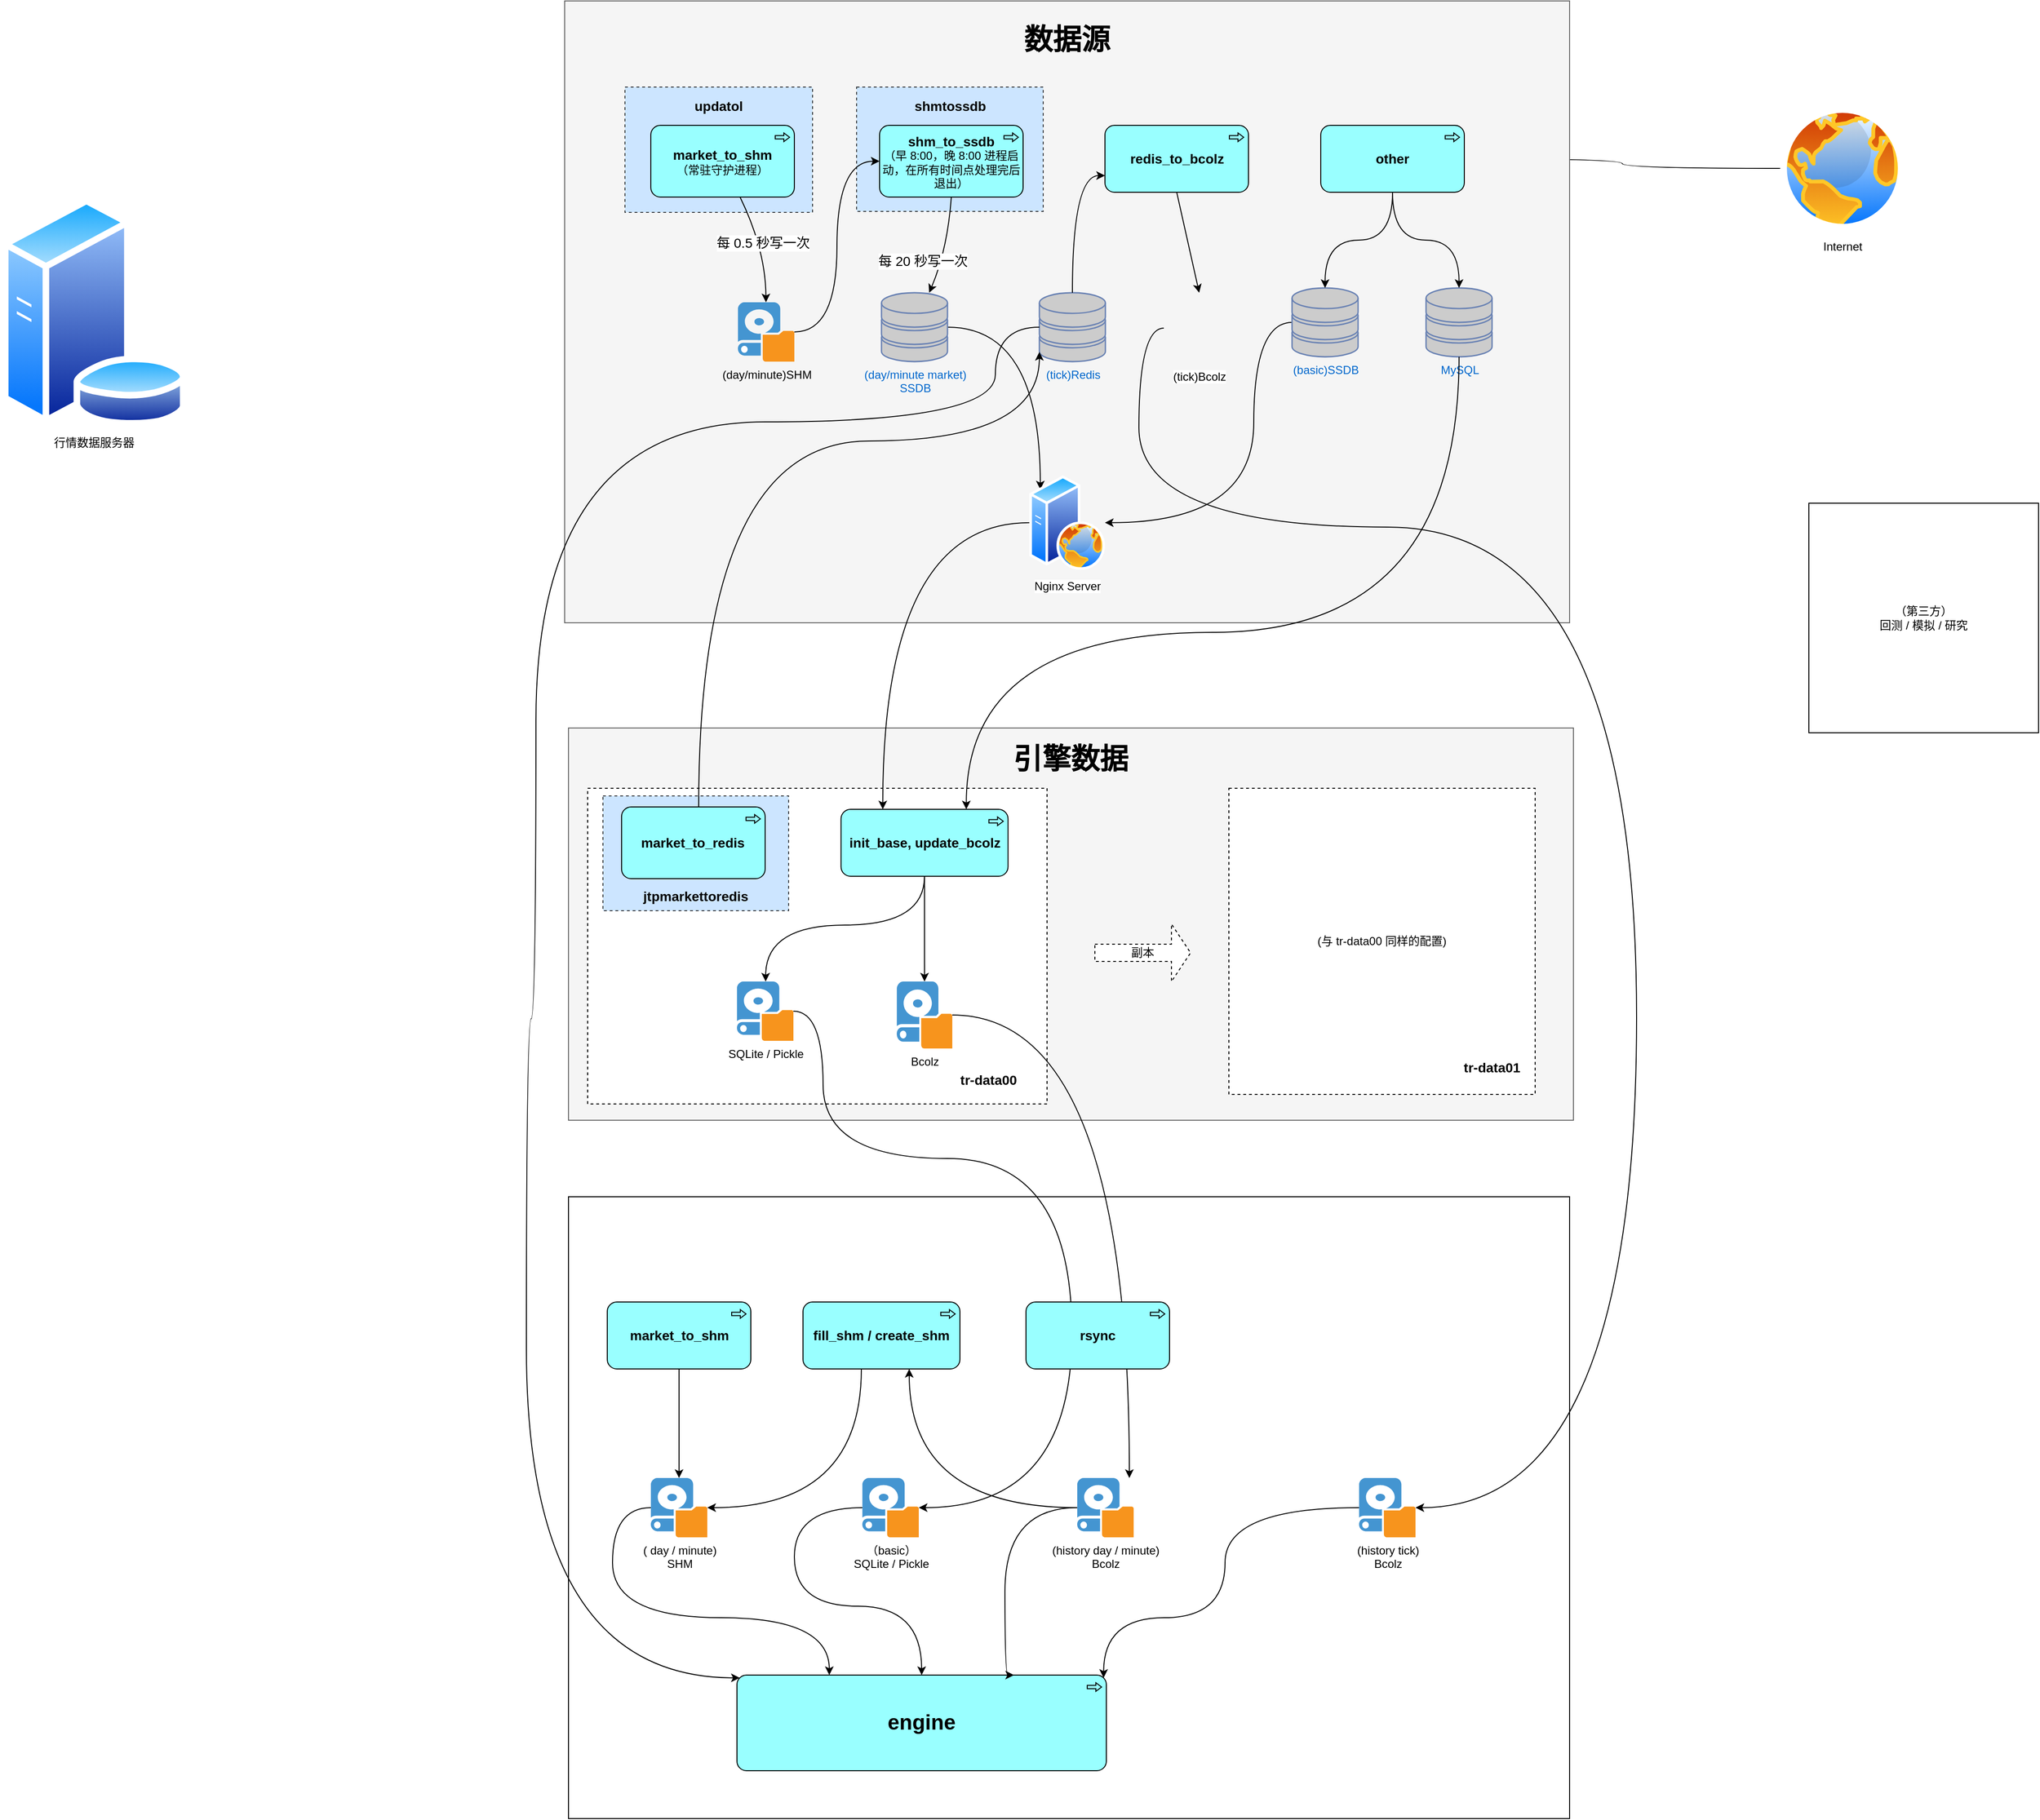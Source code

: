 <mxfile version="13.7.1" type="github">
  <diagram id="fS4oJLE-A3l-cCfl-SCH" name="第 1 页">
    <mxGraphModel dx="2331" dy="1861" grid="1" gridSize="10" guides="1" tooltips="1" connect="1" arrows="1" fold="1" page="1" pageScale="1" pageWidth="827" pageHeight="1169" math="0" shadow="0">
      <root>
        <mxCell id="0" />
        <mxCell id="1" parent="0" />
        <mxCell id="JKtVsh7TqP8X3cLODxb8-172" value="" style="rounded=0;whiteSpace=wrap;html=1;glass=0;sketch=0;gradientColor=#ffffff;" parent="1" vertex="1">
          <mxGeometry x="14" y="1240" width="1046" height="650" as="geometry" />
        </mxCell>
        <mxCell id="JKtVsh7TqP8X3cLODxb8-2" value="行情数据服务器" style="aspect=fixed;perimeter=ellipsePerimeter;html=1;align=center;shadow=0;dashed=0;spacingTop=3;image;image=img/lib/active_directory/database_server.svg;" parent="1" vertex="1">
          <mxGeometry x="-580" y="195" width="196.8" height="240" as="geometry" />
        </mxCell>
        <mxCell id="JKtVsh7TqP8X3cLODxb8-10" value="（第三方）&lt;br&gt;回测 / 模拟 / 研究" style="whiteSpace=wrap;html=1;aspect=fixed;" parent="1" vertex="1">
          <mxGeometry x="1310" y="515" width="240" height="240" as="geometry" />
        </mxCell>
        <mxCell id="JKtVsh7TqP8X3cLODxb8-138" style="edgeStyle=orthogonalEdgeStyle;curved=1;sketch=0;orthogonalLoop=1;jettySize=auto;html=1;entryX=1;entryY=0.5;entryDx=0;entryDy=0;entryPerimeter=0;strokeWidth=1;" parent="1" source="JKtVsh7TqP8X3cLODxb8-57" target="JKtVsh7TqP8X3cLODxb8-59" edge="1">
          <mxGeometry relative="1" as="geometry" />
        </mxCell>
        <mxCell id="JKtVsh7TqP8X3cLODxb8-57" value="Internet" style="aspect=fixed;perimeter=ellipsePerimeter;html=1;align=center;shadow=0;dashed=0;spacingTop=3;image;image=img/lib/active_directory/internet_globe.svg;glass=0;sketch=0;" parent="1" vertex="1">
          <mxGeometry x="1280" y="100" width="130" height="130" as="geometry" />
        </mxCell>
        <mxCell id="JKtVsh7TqP8X3cLODxb8-228" style="edgeStyle=orthogonalEdgeStyle;curved=1;sketch=0;orthogonalLoop=1;jettySize=auto;html=1;entryX=1;entryY=0;entryDx=-2.9;entryDy=2.9;entryPerimeter=0;strokeWidth=1;" parent="1" source="JKtVsh7TqP8X3cLODxb8-88" target="JKtVsh7TqP8X3cLODxb8-90" edge="1">
          <mxGeometry relative="1" as="geometry">
            <Array as="points">
              <mxPoint x="700" y="1565" />
              <mxPoint x="700" y="1680" />
              <mxPoint x="573" y="1680" />
            </Array>
          </mxGeometry>
        </mxCell>
        <mxCell id="JKtVsh7TqP8X3cLODxb8-88" value="(history tick)&lt;br&gt;Bcolz" style="shadow=0;dashed=0;html=1;strokeColor=none;fillColor=#4495D1;labelPosition=center;verticalLabelPosition=bottom;verticalAlign=top;align=center;outlineConnect=0;shape=mxgraph.veeam.local_disk;" parent="1" vertex="1">
          <mxGeometry x="840" y="1534" width="59" height="62" as="geometry" />
        </mxCell>
        <mxCell id="JKtVsh7TqP8X3cLODxb8-90" value="&lt;b&gt;&lt;font style=&quot;font-size: 22px&quot;&gt;engine&lt;/font&gt;&lt;/b&gt;" style="html=1;outlineConnect=0;whiteSpace=wrap;fillColor=#99ffff;shape=mxgraph.archimate3.application;appType=proc;archiType=rounded;" parent="1" vertex="1">
          <mxGeometry x="190" y="1740" width="386" height="100" as="geometry" />
        </mxCell>
        <mxCell id="JKtVsh7TqP8X3cLODxb8-164" value="" style="group" parent="1" vertex="1" connectable="0">
          <mxGeometry x="14" y="755" width="1050" height="410" as="geometry" />
        </mxCell>
        <mxCell id="JKtVsh7TqP8X3cLODxb8-142" value="" style="group;" parent="JKtVsh7TqP8X3cLODxb8-164" vertex="1" connectable="0">
          <mxGeometry width="1050" height="410" as="geometry" />
        </mxCell>
        <mxCell id="JKtVsh7TqP8X3cLODxb8-120" value="" style="rounded=0;whiteSpace=wrap;html=1;glass=0;sketch=0;fillColor=#f5f5f5;strokeColor=#666666;fontColor=#333333;" parent="JKtVsh7TqP8X3cLODxb8-142" vertex="1">
          <mxGeometry y="-5" width="1050" height="410" as="geometry" />
        </mxCell>
        <mxCell id="JKtVsh7TqP8X3cLODxb8-123" value="" style="rounded=0;whiteSpace=wrap;html=1;glass=0;dashed=1;sketch=0;" parent="JKtVsh7TqP8X3cLODxb8-142" vertex="1">
          <mxGeometry x="20" y="58" width="480" height="330" as="geometry" />
        </mxCell>
        <mxCell id="JKtVsh7TqP8X3cLODxb8-149" value="" style="rounded=0;whiteSpace=wrap;html=1;glass=0;dashed=1;sketch=0;fillColor=#cce5ff;strokeColor=#36393d;" parent="JKtVsh7TqP8X3cLODxb8-142" vertex="1">
          <mxGeometry x="36" y="66" width="194" height="120" as="geometry" />
        </mxCell>
        <mxCell id="JKtVsh7TqP8X3cLODxb8-72" value="Bcolz" style="shadow=0;dashed=0;html=1;strokeColor=none;fillColor=#4495D1;labelPosition=center;verticalLabelPosition=bottom;verticalAlign=top;align=center;outlineConnect=0;shape=mxgraph.veeam.local_disk;" parent="JKtVsh7TqP8X3cLODxb8-142" vertex="1">
          <mxGeometry x="343" y="260" width="58" height="70" as="geometry" />
        </mxCell>
        <mxCell id="JKtVsh7TqP8X3cLODxb8-78" value="SQLite / Pickle" style="shadow=0;dashed=0;html=1;strokeColor=none;fillColor=#4495D1;labelPosition=center;verticalLabelPosition=bottom;verticalAlign=top;align=center;outlineConnect=0;shape=mxgraph.veeam.local_disk;" parent="JKtVsh7TqP8X3cLODxb8-142" vertex="1">
          <mxGeometry x="176" y="260" width="59" height="62" as="geometry" />
        </mxCell>
        <mxCell id="JKtVsh7TqP8X3cLODxb8-124" value="&lt;b&gt;&lt;font style=&quot;font-size: 14px&quot;&gt;tr-data00&lt;/font&gt;&lt;/b&gt;" style="text;html=1;strokeColor=none;fillColor=none;align=center;verticalAlign=middle;whiteSpace=wrap;rounded=0;glass=0;sketch=0;" parent="JKtVsh7TqP8X3cLODxb8-142" vertex="1">
          <mxGeometry x="404" y="352" width="70" height="22" as="geometry" />
        </mxCell>
        <mxCell id="JKtVsh7TqP8X3cLODxb8-125" value="(与 tr-data00 同样的配置)" style="rounded=0;whiteSpace=wrap;html=1;glass=0;sketch=0;dashed=1;" parent="JKtVsh7TqP8X3cLODxb8-142" vertex="1">
          <mxGeometry x="690" y="58" width="320" height="320" as="geometry" />
        </mxCell>
        <mxCell id="JKtVsh7TqP8X3cLODxb8-126" value="&lt;b&gt;&lt;font style=&quot;font-size: 14px&quot;&gt;tr-data01&lt;/font&gt;&lt;/b&gt;" style="text;html=1;strokeColor=none;fillColor=none;align=center;verticalAlign=middle;whiteSpace=wrap;rounded=0;glass=0;dashed=1;sketch=0;" parent="JKtVsh7TqP8X3cLODxb8-142" vertex="1">
          <mxGeometry x="930" y="340" width="70" height="20" as="geometry" />
        </mxCell>
        <mxCell id="JKtVsh7TqP8X3cLODxb8-127" value="副本" style="shape=singleArrow;whiteSpace=wrap;html=1;glass=0;dashed=1;sketch=0;" parent="JKtVsh7TqP8X3cLODxb8-142" vertex="1">
          <mxGeometry x="550" y="200" width="100" height="60" as="geometry" />
        </mxCell>
        <mxCell id="JKtVsh7TqP8X3cLODxb8-122" style="edgeStyle=orthogonalEdgeStyle;curved=1;sketch=0;orthogonalLoop=1;jettySize=auto;html=1;strokeWidth=1;" parent="JKtVsh7TqP8X3cLODxb8-142" source="JKtVsh7TqP8X3cLODxb8-20" target="JKtVsh7TqP8X3cLODxb8-72" edge="1">
          <mxGeometry relative="1" as="geometry" />
        </mxCell>
        <mxCell id="JKtVsh7TqP8X3cLODxb8-19" value="&lt;b&gt;&lt;font style=&quot;font-size: 14px&quot;&gt;market_to_redis&lt;/font&gt;&lt;/b&gt;" style="html=1;outlineConnect=0;whiteSpace=wrap;fillColor=#99ffff;shape=mxgraph.archimate3.application;appType=proc;archiType=rounded;" parent="JKtVsh7TqP8X3cLODxb8-142" vertex="1">
          <mxGeometry x="55.46" y="77.5" width="150" height="75" as="geometry" />
        </mxCell>
        <mxCell id="JKtVsh7TqP8X3cLODxb8-148" style="edgeStyle=orthogonalEdgeStyle;curved=1;sketch=0;orthogonalLoop=1;jettySize=auto;html=1;strokeWidth=1;" parent="JKtVsh7TqP8X3cLODxb8-142" source="JKtVsh7TqP8X3cLODxb8-20" target="JKtVsh7TqP8X3cLODxb8-78" edge="1">
          <mxGeometry relative="1" as="geometry">
            <Array as="points">
              <mxPoint x="372" y="201" />
              <mxPoint x="206" y="201" />
            </Array>
          </mxGeometry>
        </mxCell>
        <mxCell id="JKtVsh7TqP8X3cLODxb8-20" value="&lt;b&gt;&lt;font style=&quot;font-size: 14px&quot;&gt;init_base, update_bcolz&lt;/font&gt;&lt;/b&gt;" style="html=1;outlineConnect=0;whiteSpace=wrap;fillColor=#99ffff;shape=mxgraph.archimate3.application;appType=proc;archiType=rounded;" parent="JKtVsh7TqP8X3cLODxb8-142" vertex="1">
          <mxGeometry x="284.73" y="80" width="174.54" height="70" as="geometry" />
        </mxCell>
        <mxCell id="JKtVsh7TqP8X3cLODxb8-146" value="&lt;b&gt;&lt;font style=&quot;font-size: 30px&quot;&gt;引擎数据&lt;/font&gt;&lt;/b&gt;" style="text;html=1;strokeColor=none;fillColor=none;align=center;verticalAlign=middle;whiteSpace=wrap;rounded=0;glass=0;dashed=1;sketch=0;" parent="JKtVsh7TqP8X3cLODxb8-142" vertex="1">
          <mxGeometry x="450" y="17" width="150" height="20" as="geometry" />
        </mxCell>
        <mxCell id="JKtVsh7TqP8X3cLODxb8-150" value="&lt;b&gt;&lt;font style=&quot;font-size: 14px&quot;&gt;jtpmarkettoredis&lt;/font&gt;&lt;/b&gt;" style="text;html=1;strokeColor=none;fillColor=none;align=center;verticalAlign=middle;whiteSpace=wrap;rounded=0;glass=0;dashed=1;sketch=0;" parent="JKtVsh7TqP8X3cLODxb8-142" vertex="1">
          <mxGeometry x="90" y="161" width="86" height="20" as="geometry" />
        </mxCell>
        <mxCell id="JKtVsh7TqP8X3cLODxb8-165" value="" style="group" parent="1" vertex="1" connectable="0">
          <mxGeometry x="10" y="-10" width="1050" height="650" as="geometry" />
        </mxCell>
        <mxCell id="JKtVsh7TqP8X3cLODxb8-117" value="" style="rounded=0;whiteSpace=wrap;html=1;glass=0;sketch=0;fillColor=#f5f5f5;strokeColor=#666666;fontColor=#333333;" parent="JKtVsh7TqP8X3cLODxb8-165" vertex="1">
          <mxGeometry width="1050" height="650" as="geometry" />
        </mxCell>
        <mxCell id="JKtVsh7TqP8X3cLODxb8-158" value="" style="rounded=0;whiteSpace=wrap;html=1;glass=0;dashed=1;sketch=0;fillColor=#cce5ff;strokeColor=#36393d;" parent="JKtVsh7TqP8X3cLODxb8-165" vertex="1">
          <mxGeometry x="305" y="90" width="195" height="130" as="geometry" />
        </mxCell>
        <mxCell id="JKtVsh7TqP8X3cLODxb8-154" value="" style="rounded=0;whiteSpace=wrap;html=1;glass=0;dashed=1;sketch=0;fillColor=#cce5ff;strokeColor=#36393d;" parent="JKtVsh7TqP8X3cLODxb8-165" vertex="1">
          <mxGeometry x="63" y="90" width="196" height="131" as="geometry" />
        </mxCell>
        <mxCell id="JKtVsh7TqP8X3cLODxb8-171" style="edgeStyle=orthogonalEdgeStyle;curved=1;sketch=0;orthogonalLoop=1;jettySize=auto;html=1;entryX=0;entryY=0;entryDx=0;entryDy=0;strokeWidth=1;" parent="JKtVsh7TqP8X3cLODxb8-165" source="JKtVsh7TqP8X3cLODxb8-12" target="JKtVsh7TqP8X3cLODxb8-64" edge="1">
          <mxGeometry relative="1" as="geometry" />
        </mxCell>
        <mxCell id="JKtVsh7TqP8X3cLODxb8-12" value="(day/minute market)&lt;br&gt;SSDB" style="fontColor=#0066CC;verticalAlign=top;verticalLabelPosition=bottom;labelPosition=center;align=center;html=1;outlineConnect=0;fillColor=#CCCCCC;strokeColor=#6881B3;gradientColor=none;gradientDirection=north;strokeWidth=2;shape=mxgraph.networks.storage;" parent="JKtVsh7TqP8X3cLODxb8-165" vertex="1">
          <mxGeometry x="331" y="305" width="69" height="72" as="geometry" />
        </mxCell>
        <mxCell id="JKtVsh7TqP8X3cLODxb8-13" value="(tick)Redis" style="fontColor=#0066CC;verticalAlign=top;verticalLabelPosition=bottom;labelPosition=center;align=center;html=1;outlineConnect=0;fillColor=#CCCCCC;strokeColor=#6881B3;gradientColor=none;gradientDirection=north;strokeWidth=2;shape=mxgraph.networks.storage;sketch=0;" parent="JKtVsh7TqP8X3cLODxb8-165" vertex="1">
          <mxGeometry x="496" y="305" width="69" height="72" as="geometry" />
        </mxCell>
        <mxCell id="JKtVsh7TqP8X3cLODxb8-14" value="MySQL" style="fontColor=#0066CC;verticalAlign=top;verticalLabelPosition=bottom;labelPosition=center;align=center;html=1;outlineConnect=0;fillColor=#CCCCCC;strokeColor=#6881B3;gradientColor=none;gradientDirection=north;strokeWidth=2;shape=mxgraph.networks.storage;" parent="JKtVsh7TqP8X3cLODxb8-165" vertex="1">
          <mxGeometry x="900" y="300" width="69" height="72" as="geometry" />
        </mxCell>
        <mxCell id="JKtVsh7TqP8X3cLODxb8-18" value="&lt;b&gt;&lt;font style=&quot;font-size: 14px&quot;&gt;market_to_shm&lt;/font&gt;&lt;/b&gt;&lt;br&gt;（常驻守护进程）" style="html=1;outlineConnect=0;whiteSpace=wrap;fillColor=#99ffff;shape=mxgraph.archimate3.application;appType=proc;archiType=rounded;" parent="JKtVsh7TqP8X3cLODxb8-165" vertex="1">
          <mxGeometry x="90" y="130" width="150" height="75" as="geometry" />
        </mxCell>
        <mxCell id="JKtVsh7TqP8X3cLODxb8-26" value="&lt;b style=&quot;font-size: 14px&quot;&gt;shm_to_ssdb&lt;br&gt;&lt;/b&gt;（早 8:00，晚 8:00 进程启动，在所有时间点处理完后退出）" style="html=1;outlineConnect=0;whiteSpace=wrap;fillColor=#99ffff;shape=mxgraph.archimate3.application;appType=proc;archiType=rounded;" parent="JKtVsh7TqP8X3cLODxb8-165" vertex="1">
          <mxGeometry x="329" y="130" width="150" height="75" as="geometry" />
        </mxCell>
        <mxCell id="JKtVsh7TqP8X3cLODxb8-27" value="&lt;b&gt;&lt;font style=&quot;font-size: 14px&quot;&gt;redis_to_bcolz&lt;/font&gt;&lt;/b&gt;" style="html=1;outlineConnect=0;whiteSpace=wrap;fillColor=#99ffff;shape=mxgraph.archimate3.application;appType=proc;archiType=rounded;" parent="JKtVsh7TqP8X3cLODxb8-165" vertex="1">
          <mxGeometry x="564.5" y="130" width="150" height="70" as="geometry" />
        </mxCell>
        <mxCell id="JKtVsh7TqP8X3cLODxb8-153" style="edgeStyle=orthogonalEdgeStyle;curved=1;sketch=0;orthogonalLoop=1;jettySize=auto;html=1;entryX=0;entryY=0.5;entryDx=0;entryDy=0;entryPerimeter=0;strokeWidth=1;" parent="JKtVsh7TqP8X3cLODxb8-165" source="JKtVsh7TqP8X3cLODxb8-29" target="JKtVsh7TqP8X3cLODxb8-26" edge="1">
          <mxGeometry relative="1" as="geometry" />
        </mxCell>
        <mxCell id="JKtVsh7TqP8X3cLODxb8-29" value="(day/minute)SHM" style="shadow=0;dashed=0;html=1;strokeColor=none;fillColor=#4495D1;labelPosition=center;verticalLabelPosition=bottom;verticalAlign=top;align=center;outlineConnect=0;shape=mxgraph.veeam.local_disk;" parent="JKtVsh7TqP8X3cLODxb8-165" vertex="1">
          <mxGeometry x="181" y="315" width="59" height="62" as="geometry" />
        </mxCell>
        <mxCell id="JKtVsh7TqP8X3cLODxb8-48" value="" style="curved=1;endArrow=classic;html=1;strokeWidth=1;" parent="JKtVsh7TqP8X3cLODxb8-165" source="JKtVsh7TqP8X3cLODxb8-18" target="JKtVsh7TqP8X3cLODxb8-29" edge="1">
          <mxGeometry width="50" height="50" relative="1" as="geometry">
            <mxPoint x="210" y="210" as="sourcePoint" />
            <mxPoint x="160" y="260" as="targetPoint" />
            <Array as="points">
              <mxPoint x="210" y="260" />
            </Array>
          </mxGeometry>
        </mxCell>
        <mxCell id="JKtVsh7TqP8X3cLODxb8-109" value="&lt;font style=&quot;font-size: 14px&quot;&gt;每 0.5 秒写一次&lt;/font&gt;" style="edgeLabel;html=1;align=center;verticalAlign=middle;resizable=0;points=[];" parent="JKtVsh7TqP8X3cLODxb8-48" vertex="1" connectable="0">
          <mxGeometry x="-0.085" relative="1" as="geometry">
            <mxPoint as="offset" />
          </mxGeometry>
        </mxCell>
        <mxCell id="JKtVsh7TqP8X3cLODxb8-162" style="edgeStyle=orthogonalEdgeStyle;curved=1;sketch=0;orthogonalLoop=1;jettySize=auto;html=1;entryX=0;entryY=0.75;entryDx=0;entryDy=0;entryPerimeter=0;strokeWidth=1;" parent="JKtVsh7TqP8X3cLODxb8-165" source="JKtVsh7TqP8X3cLODxb8-13" target="JKtVsh7TqP8X3cLODxb8-27" edge="1">
          <mxGeometry relative="1" as="geometry" />
        </mxCell>
        <mxCell id="JKtVsh7TqP8X3cLODxb8-53" value="" style="curved=1;endArrow=classic;html=1;strokeWidth=1;exitX=0.5;exitY=1;exitDx=0;exitDy=0;exitPerimeter=0;" parent="JKtVsh7TqP8X3cLODxb8-165" source="JKtVsh7TqP8X3cLODxb8-26" target="JKtVsh7TqP8X3cLODxb8-12" edge="1">
          <mxGeometry width="50" height="50" relative="1" as="geometry">
            <mxPoint x="450" y="210" as="sourcePoint" />
            <mxPoint x="400" y="260" as="targetPoint" />
            <Array as="points">
              <mxPoint x="400" y="260" />
            </Array>
          </mxGeometry>
        </mxCell>
        <mxCell id="JKtVsh7TqP8X3cLODxb8-110" value="&lt;font style=&quot;font-size: 14px&quot;&gt;每 20 秒写一次&lt;/font&gt;" style="edgeLabel;html=1;align=center;verticalAlign=middle;resizable=0;points=[];" parent="JKtVsh7TqP8X3cLODxb8-53" vertex="1" connectable="0">
          <mxGeometry x="-0.277" y="-13" relative="1" as="geometry">
            <mxPoint x="-14.84" y="30.06" as="offset" />
          </mxGeometry>
        </mxCell>
        <mxCell id="JKtVsh7TqP8X3cLODxb8-56" value="" style="curved=1;endArrow=classic;html=1;strokeWidth=1;exitX=0.5;exitY=1;exitDx=0;exitDy=0;exitPerimeter=0;entryX=0.5;entryY=0;entryDx=0;entryDy=0;" parent="JKtVsh7TqP8X3cLODxb8-165" source="JKtVsh7TqP8X3cLODxb8-27" target="JKtVsh7TqP8X3cLODxb8-81" edge="1">
          <mxGeometry width="50" height="50" relative="1" as="geometry">
            <mxPoint x="600" y="230" as="sourcePoint" />
            <mxPoint x="540" y="320" as="targetPoint" />
            <Array as="points" />
          </mxGeometry>
        </mxCell>
        <mxCell id="JKtVsh7TqP8X3cLODxb8-137" style="edgeStyle=orthogonalEdgeStyle;curved=1;sketch=0;orthogonalLoop=1;jettySize=auto;html=1;strokeWidth=1;" parent="JKtVsh7TqP8X3cLODxb8-165" source="JKtVsh7TqP8X3cLODxb8-59" target="JKtVsh7TqP8X3cLODxb8-14" edge="1">
          <mxGeometry relative="1" as="geometry" />
        </mxCell>
        <mxCell id="JKtVsh7TqP8X3cLODxb8-59" value="&lt;font style=&quot;font-size: 14px&quot;&gt;&lt;b&gt;other&lt;/b&gt;&lt;/font&gt;" style="html=1;outlineConnect=0;whiteSpace=wrap;fillColor=#99ffff;shape=mxgraph.archimate3.application;appType=proc;archiType=rounded;" parent="JKtVsh7TqP8X3cLODxb8-165" vertex="1">
          <mxGeometry x="790" y="130" width="150" height="70" as="geometry" />
        </mxCell>
        <mxCell id="JKtVsh7TqP8X3cLODxb8-166" style="edgeStyle=orthogonalEdgeStyle;curved=1;sketch=0;orthogonalLoop=1;jettySize=auto;html=1;entryX=1;entryY=0.5;entryDx=0;entryDy=0;strokeWidth=1;" parent="JKtVsh7TqP8X3cLODxb8-165" source="JKtVsh7TqP8X3cLODxb8-62" target="JKtVsh7TqP8X3cLODxb8-64" edge="1">
          <mxGeometry relative="1" as="geometry">
            <Array as="points">
              <mxPoint x="720" y="336" />
              <mxPoint x="720" y="545" />
            </Array>
          </mxGeometry>
        </mxCell>
        <mxCell id="JKtVsh7TqP8X3cLODxb8-62" value="(basic)SSDB" style="fontColor=#0066CC;verticalAlign=top;verticalLabelPosition=bottom;labelPosition=center;align=center;html=1;outlineConnect=0;fillColor=#CCCCCC;strokeColor=#6881B3;gradientColor=none;gradientDirection=north;strokeWidth=2;shape=mxgraph.networks.storage;" parent="JKtVsh7TqP8X3cLODxb8-165" vertex="1">
          <mxGeometry x="760" y="300" width="69" height="72" as="geometry" />
        </mxCell>
        <mxCell id="JKtVsh7TqP8X3cLODxb8-136" style="edgeStyle=orthogonalEdgeStyle;curved=1;sketch=0;orthogonalLoop=1;jettySize=auto;html=1;strokeWidth=1;" parent="JKtVsh7TqP8X3cLODxb8-165" source="JKtVsh7TqP8X3cLODxb8-59" target="JKtVsh7TqP8X3cLODxb8-62" edge="1">
          <mxGeometry relative="1" as="geometry" />
        </mxCell>
        <mxCell id="JKtVsh7TqP8X3cLODxb8-64" value="Nginx Server&lt;br&gt;" style="aspect=fixed;perimeter=ellipsePerimeter;html=1;align=center;shadow=0;dashed=0;spacingTop=3;image;image=img/lib/active_directory/web_server.svg;glass=0;sketch=0;" parent="JKtVsh7TqP8X3cLODxb8-165" vertex="1">
          <mxGeometry x="485.5" y="496" width="79" height="98.75" as="geometry" />
        </mxCell>
        <mxCell id="JKtVsh7TqP8X3cLODxb8-81" value="(tick)Bcolz" style="shape=image;html=1;verticalAlign=top;verticalLabelPosition=bottom;labelBackgroundColor=#ffffff;imageAspect=0;aspect=fixed;image=https://cdn2.iconfinder.com/data/icons/stilllife/48x48/filesystems/gnome-fs-nfs.png;glass=0;sketch=0;" parent="JKtVsh7TqP8X3cLODxb8-165" vertex="1">
          <mxGeometry x="626" y="305" width="74" height="74" as="geometry" />
        </mxCell>
        <mxCell id="JKtVsh7TqP8X3cLODxb8-119" value="&lt;b&gt;&lt;font style=&quot;font-size: 30px&quot;&gt;数据源&lt;/font&gt;&lt;/b&gt;" style="text;html=1;strokeColor=none;fillColor=none;align=center;verticalAlign=middle;whiteSpace=wrap;rounded=0;glass=0;dashed=1;sketch=0;" parent="JKtVsh7TqP8X3cLODxb8-165" vertex="1">
          <mxGeometry x="450" y="20" width="150" height="40" as="geometry" />
        </mxCell>
        <mxCell id="JKtVsh7TqP8X3cLODxb8-157" value="&lt;b&gt;&lt;font style=&quot;font-size: 14px&quot;&gt;updatol&lt;/font&gt;&lt;/b&gt;" style="text;html=1;strokeColor=none;fillColor=none;align=center;verticalAlign=middle;whiteSpace=wrap;rounded=0;glass=0;dashed=1;sketch=0;" parent="JKtVsh7TqP8X3cLODxb8-165" vertex="1">
          <mxGeometry x="126" y="100" width="70" height="20" as="geometry" />
        </mxCell>
        <mxCell id="JKtVsh7TqP8X3cLODxb8-159" value="&lt;b&gt;&lt;font style=&quot;font-size: 14px&quot;&gt;shmtossdb&lt;/font&gt;&lt;/b&gt;" style="text;html=1;strokeColor=none;fillColor=none;align=center;verticalAlign=middle;whiteSpace=wrap;rounded=0;glass=0;dashed=1;sketch=0;" parent="JKtVsh7TqP8X3cLODxb8-165" vertex="1">
          <mxGeometry x="383" y="100" width="40" height="20" as="geometry" />
        </mxCell>
        <mxCell id="JKtVsh7TqP8X3cLODxb8-163" style="edgeStyle=orthogonalEdgeStyle;curved=1;sketch=0;orthogonalLoop=1;jettySize=auto;html=1;entryX=0.75;entryY=0;entryDx=0;entryDy=0;entryPerimeter=0;strokeWidth=1;" parent="1" source="JKtVsh7TqP8X3cLODxb8-14" target="JKtVsh7TqP8X3cLODxb8-20" edge="1">
          <mxGeometry relative="1" as="geometry">
            <Array as="points">
              <mxPoint x="945" y="650" />
              <mxPoint x="430" y="650" />
            </Array>
          </mxGeometry>
        </mxCell>
        <mxCell id="JKtVsh7TqP8X3cLODxb8-143" style="edgeStyle=orthogonalEdgeStyle;curved=1;sketch=0;orthogonalLoop=1;jettySize=auto;html=1;entryX=0.25;entryY=0;entryDx=0;entryDy=0;entryPerimeter=0;strokeWidth=1;" parent="1" source="JKtVsh7TqP8X3cLODxb8-64" target="JKtVsh7TqP8X3cLODxb8-20" edge="1">
          <mxGeometry relative="1" as="geometry" />
        </mxCell>
        <mxCell id="JKtVsh7TqP8X3cLODxb8-169" style="edgeStyle=orthogonalEdgeStyle;curved=1;sketch=0;orthogonalLoop=1;jettySize=auto;html=1;entryX=0;entryY=0.86;entryDx=0;entryDy=0;entryPerimeter=0;strokeWidth=1;" parent="1" source="JKtVsh7TqP8X3cLODxb8-19" target="JKtVsh7TqP8X3cLODxb8-13" edge="1">
          <mxGeometry relative="1" as="geometry">
            <Array as="points">
              <mxPoint x="150" y="450" />
              <mxPoint x="506" y="450" />
            </Array>
          </mxGeometry>
        </mxCell>
        <mxCell id="JKtVsh7TqP8X3cLODxb8-231" style="edgeStyle=orthogonalEdgeStyle;curved=1;sketch=0;orthogonalLoop=1;jettySize=auto;html=1;entryX=0.25;entryY=0;entryDx=0;entryDy=0;entryPerimeter=0;strokeWidth=1;" parent="1" source="JKtVsh7TqP8X3cLODxb8-85" target="JKtVsh7TqP8X3cLODxb8-90" edge="1">
          <mxGeometry relative="1" as="geometry">
            <Array as="points">
              <mxPoint x="60" y="1565" />
              <mxPoint x="60" y="1680" />
              <mxPoint x="287" y="1680" />
            </Array>
          </mxGeometry>
        </mxCell>
        <mxCell id="JKtVsh7TqP8X3cLODxb8-85" value="( day / minute)&lt;br&gt;SHM" style="shadow=0;dashed=0;html=1;strokeColor=none;fillColor=#4495D1;labelPosition=center;verticalLabelPosition=bottom;verticalAlign=top;align=center;outlineConnect=0;shape=mxgraph.veeam.local_disk;" parent="1" vertex="1">
          <mxGeometry x="100" y="1534" width="59" height="62" as="geometry" />
        </mxCell>
        <mxCell id="JKtVsh7TqP8X3cLODxb8-214" style="edgeStyle=orthogonalEdgeStyle;curved=1;sketch=0;orthogonalLoop=1;jettySize=auto;html=1;strokeWidth=1;" parent="1" source="JKtVsh7TqP8X3cLODxb8-86" target="JKtVsh7TqP8X3cLODxb8-206" edge="1">
          <mxGeometry relative="1" as="geometry">
            <Array as="points">
              <mxPoint x="370" y="1565" />
            </Array>
          </mxGeometry>
        </mxCell>
        <mxCell id="JKtVsh7TqP8X3cLODxb8-233" style="edgeStyle=orthogonalEdgeStyle;curved=1;sketch=0;orthogonalLoop=1;jettySize=auto;html=1;entryX=0.75;entryY=0;entryDx=0;entryDy=0;entryPerimeter=0;strokeWidth=1;" parent="1" source="JKtVsh7TqP8X3cLODxb8-86" target="JKtVsh7TqP8X3cLODxb8-90" edge="1">
          <mxGeometry relative="1" as="geometry">
            <Array as="points">
              <mxPoint x="470" y="1565" />
              <mxPoint x="470" y="1740" />
            </Array>
          </mxGeometry>
        </mxCell>
        <mxCell id="JKtVsh7TqP8X3cLODxb8-86" value="(history day / minute)&lt;br&gt;Bcolz" style="shadow=0;dashed=0;html=1;strokeColor=none;fillColor=#4495D1;labelPosition=center;verticalLabelPosition=bottom;verticalAlign=top;align=center;outlineConnect=0;shape=mxgraph.veeam.local_disk;" parent="1" vertex="1">
          <mxGeometry x="545.5" y="1534" width="59" height="62" as="geometry" />
        </mxCell>
        <mxCell id="JKtVsh7TqP8X3cLODxb8-230" style="edgeStyle=orthogonalEdgeStyle;curved=1;sketch=0;orthogonalLoop=1;jettySize=auto;html=1;strokeWidth=1;" parent="1" source="JKtVsh7TqP8X3cLODxb8-87" target="JKtVsh7TqP8X3cLODxb8-90" edge="1">
          <mxGeometry relative="1" as="geometry">
            <Array as="points">
              <mxPoint x="250" y="1565" />
              <mxPoint x="250" y="1668" />
              <mxPoint x="383" y="1668" />
            </Array>
          </mxGeometry>
        </mxCell>
        <mxCell id="JKtVsh7TqP8X3cLODxb8-87" value="（basic）&lt;br&gt;SQLite / Pickle" style="shadow=0;dashed=0;html=1;strokeColor=none;fillColor=#4495D1;labelPosition=center;verticalLabelPosition=bottom;verticalAlign=top;align=center;outlineConnect=0;shape=mxgraph.veeam.local_disk;" parent="1" vertex="1">
          <mxGeometry x="321" y="1534" width="59" height="62" as="geometry" />
        </mxCell>
        <mxCell id="JKtVsh7TqP8X3cLODxb8-215" style="edgeStyle=orthogonalEdgeStyle;curved=1;sketch=0;orthogonalLoop=1;jettySize=auto;html=1;strokeWidth=1;" parent="1" source="JKtVsh7TqP8X3cLODxb8-204" target="JKtVsh7TqP8X3cLODxb8-85" edge="1">
          <mxGeometry relative="1" as="geometry" />
        </mxCell>
        <mxCell id="JKtVsh7TqP8X3cLODxb8-204" value="&lt;b&gt;&lt;font style=&quot;font-size: 14px&quot;&gt;market_to_shm&lt;/font&gt;&lt;/b&gt;" style="html=1;outlineConnect=0;whiteSpace=wrap;fillColor=#99ffff;shape=mxgraph.archimate3.application;appType=proc;archiType=rounded;" parent="1" vertex="1">
          <mxGeometry x="54.5" y="1350" width="150" height="70" as="geometry" />
        </mxCell>
        <mxCell id="JKtVsh7TqP8X3cLODxb8-213" style="edgeStyle=orthogonalEdgeStyle;curved=1;sketch=0;orthogonalLoop=1;jettySize=auto;html=1;strokeWidth=1;" parent="1" source="JKtVsh7TqP8X3cLODxb8-206" target="JKtVsh7TqP8X3cLODxb8-85" edge="1">
          <mxGeometry relative="1" as="geometry">
            <Array as="points">
              <mxPoint x="320" y="1565" />
            </Array>
          </mxGeometry>
        </mxCell>
        <mxCell id="JKtVsh7TqP8X3cLODxb8-206" value="&lt;b&gt;&lt;font style=&quot;font-size: 14px&quot;&gt;fill_shm / create_shm&lt;/font&gt;&lt;/b&gt;" style="html=1;outlineConnect=0;whiteSpace=wrap;fillColor=#99ffff;shape=mxgraph.archimate3.application;appType=proc;archiType=rounded;" parent="1" vertex="1">
          <mxGeometry x="259" y="1350" width="164" height="70" as="geometry" />
        </mxCell>
        <mxCell id="JKtVsh7TqP8X3cLODxb8-225" style="edgeStyle=orthogonalEdgeStyle;curved=1;sketch=0;orthogonalLoop=1;jettySize=auto;html=1;strokeWidth=1;" parent="1" source="JKtVsh7TqP8X3cLODxb8-78" target="JKtVsh7TqP8X3cLODxb8-87" edge="1">
          <mxGeometry relative="1" as="geometry">
            <Array as="points">
              <mxPoint x="280" y="1046" />
              <mxPoint x="280" y="1200" />
              <mxPoint x="540" y="1200" />
              <mxPoint x="540" y="1565" />
            </Array>
          </mxGeometry>
        </mxCell>
        <mxCell id="JKtVsh7TqP8X3cLODxb8-226" style="edgeStyle=orthogonalEdgeStyle;curved=1;sketch=0;orthogonalLoop=1;jettySize=auto;html=1;strokeWidth=1;" parent="1" source="JKtVsh7TqP8X3cLODxb8-72" target="JKtVsh7TqP8X3cLODxb8-86" edge="1">
          <mxGeometry relative="1" as="geometry">
            <Array as="points">
              <mxPoint x="600" y="1050" />
            </Array>
          </mxGeometry>
        </mxCell>
        <mxCell id="JKtVsh7TqP8X3cLODxb8-205" value="&lt;span style=&quot;font-size: 14px&quot;&gt;&lt;b&gt;rsync&lt;/b&gt;&lt;/span&gt;" style="html=1;outlineConnect=0;whiteSpace=wrap;fillColor=#99ffff;shape=mxgraph.archimate3.application;appType=proc;archiType=rounded;" parent="1" vertex="1">
          <mxGeometry x="492" y="1350" width="150" height="70" as="geometry" />
        </mxCell>
        <mxCell id="JKtVsh7TqP8X3cLODxb8-232" style="edgeStyle=orthogonalEdgeStyle;curved=1;sketch=0;orthogonalLoop=1;jettySize=auto;html=1;entryX=0;entryY=0;entryDx=2.9;entryDy=2.9;entryPerimeter=0;strokeWidth=1;" parent="1" source="JKtVsh7TqP8X3cLODxb8-13" target="JKtVsh7TqP8X3cLODxb8-90" edge="1">
          <mxGeometry relative="1" as="geometry">
            <Array as="points">
              <mxPoint x="460" y="331" />
              <mxPoint x="460" y="430" />
              <mxPoint x="-20" y="430" />
              <mxPoint x="-20" y="1054" />
              <mxPoint x="-30" y="1054" />
              <mxPoint x="-30" y="1743" />
            </Array>
          </mxGeometry>
        </mxCell>
        <mxCell id="JKtVsh7TqP8X3cLODxb8-234" style="edgeStyle=orthogonalEdgeStyle;curved=1;sketch=0;orthogonalLoop=1;jettySize=auto;html=1;strokeWidth=1;" parent="1" source="JKtVsh7TqP8X3cLODxb8-81" target="JKtVsh7TqP8X3cLODxb8-88" edge="1">
          <mxGeometry relative="1" as="geometry">
            <Array as="points">
              <mxPoint x="610" y="332" />
              <mxPoint x="610" y="540" />
              <mxPoint x="1130" y="540" />
              <mxPoint x="1130" y="1565" />
            </Array>
          </mxGeometry>
        </mxCell>
      </root>
    </mxGraphModel>
  </diagram>
</mxfile>
